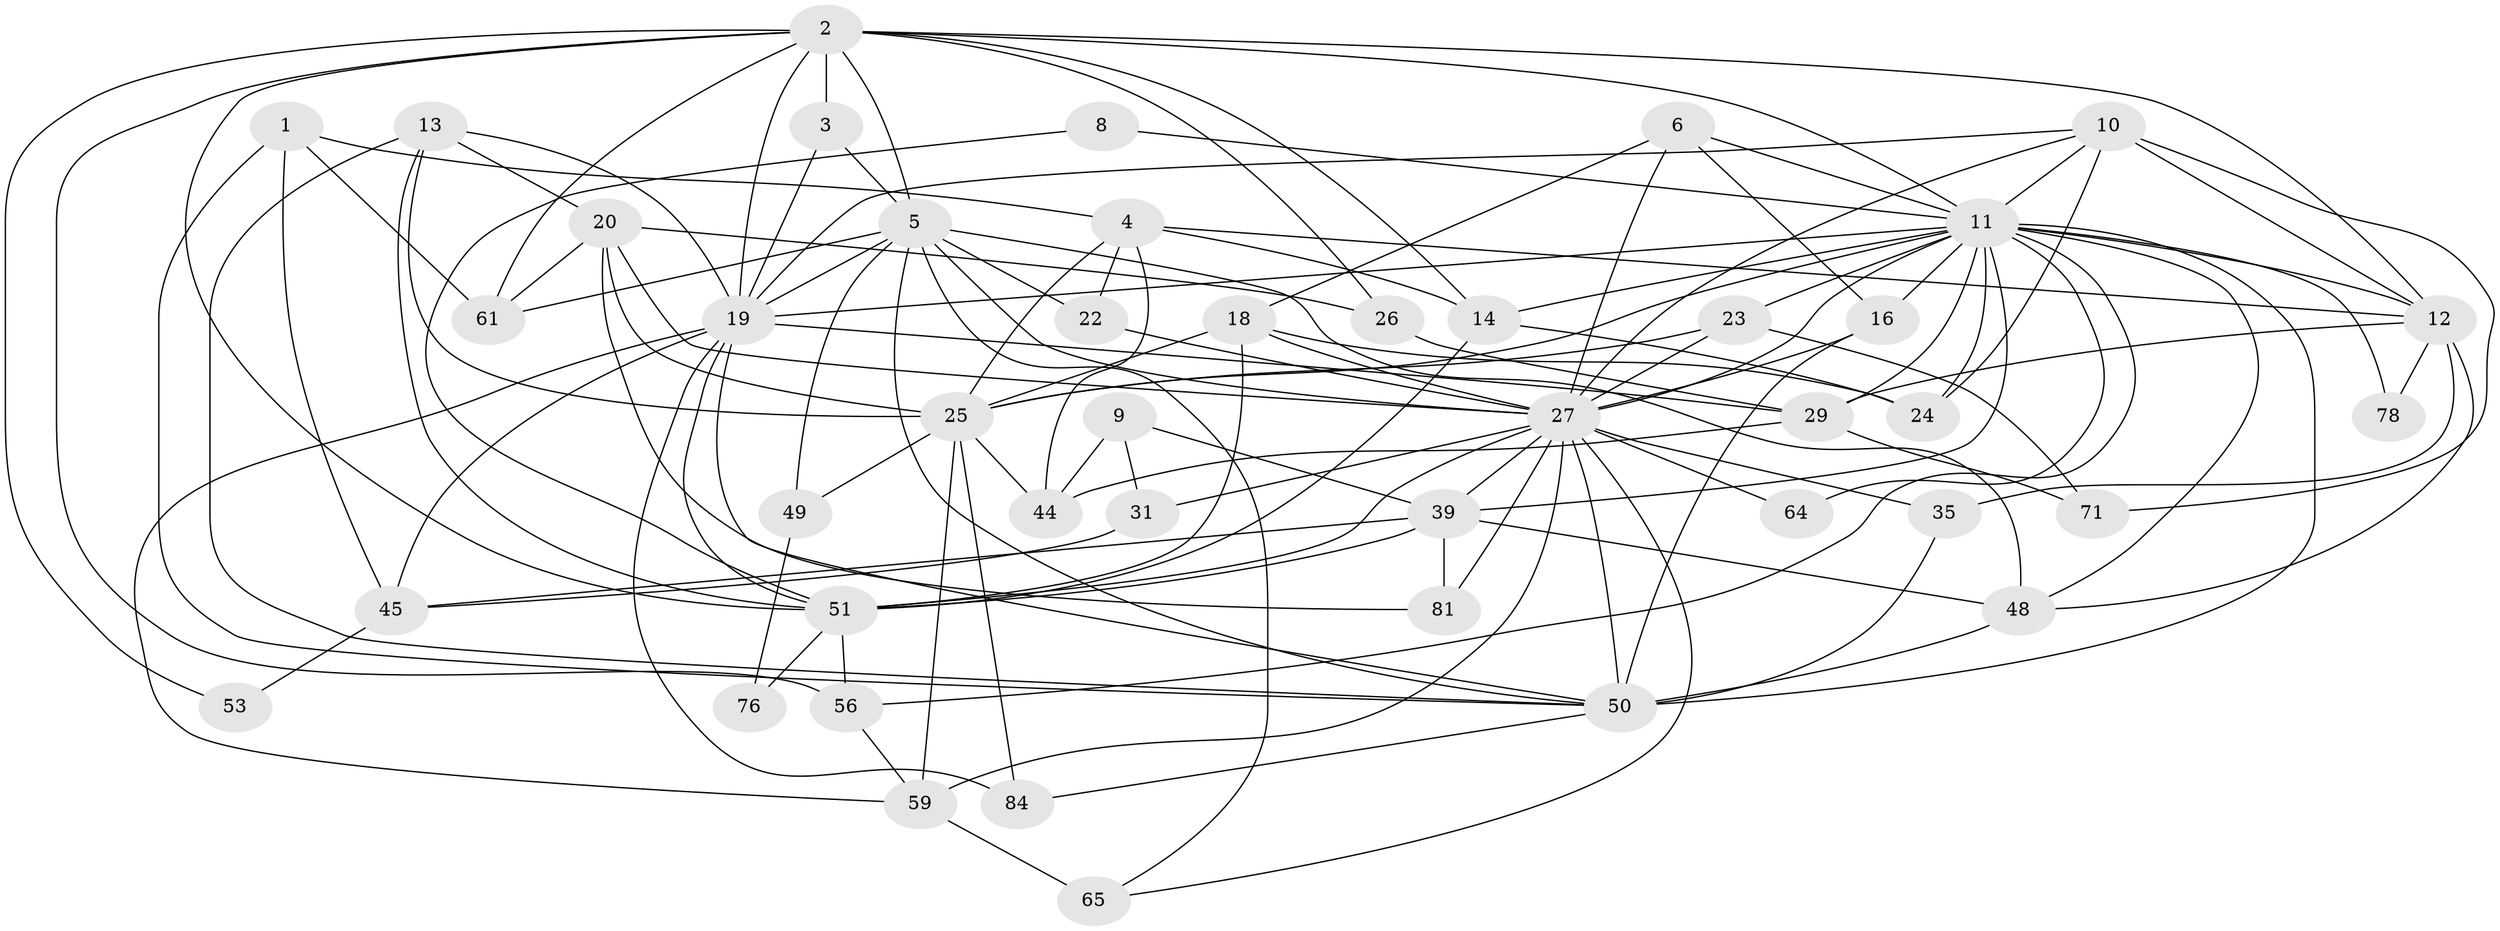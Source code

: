 // original degree distribution, {4: 0.2727272727272727, 3: 0.2727272727272727, 5: 0.14772727272727273, 2: 0.13636363636363635, 6: 0.125, 7: 0.03409090909090909, 8: 0.011363636363636364}
// Generated by graph-tools (version 1.1) at 2025/14/03/09/25 04:14:59]
// undirected, 44 vertices, 122 edges
graph export_dot {
graph [start="1"]
  node [color=gray90,style=filled];
  1;
  2 [super="+40"];
  3;
  4 [super="+32"];
  5 [super="+15+7+21"];
  6 [super="+63+57"];
  8;
  9;
  10 [super="+79"];
  11 [super="+82+54+33"];
  12 [super="+66+41"];
  13 [super="+17"];
  14 [super="+60"];
  16;
  18 [super="+52"];
  19 [super="+87+55+38"];
  20 [super="+88+43"];
  22 [super="+46"];
  23;
  24;
  25 [super="+74+30"];
  26;
  27 [super="+58+37+28"];
  29 [super="+36"];
  31;
  35;
  39 [super="+80"];
  44;
  45 [super="+47"];
  48 [super="+70"];
  49;
  50 [super="+86+72"];
  51 [super="+69"];
  53;
  56 [super="+77"];
  59 [super="+68"];
  61;
  64;
  65;
  71;
  76;
  78;
  81;
  84;
  1 -- 61;
  1 -- 50;
  1 -- 45;
  1 -- 4;
  2 -- 53;
  2 -- 19;
  2 -- 3;
  2 -- 5;
  2 -- 12;
  2 -- 14;
  2 -- 51;
  2 -- 56;
  2 -- 26;
  2 -- 61;
  2 -- 11;
  3 -- 5;
  3 -- 19;
  4 -- 44;
  4 -- 25;
  4 -- 14;
  4 -- 12;
  4 -- 22;
  5 -- 49;
  5 -- 61;
  5 -- 65;
  5 -- 48;
  5 -- 19;
  5 -- 27;
  5 -- 50;
  5 -- 22 [weight=2];
  6 -- 18;
  6 -- 16;
  6 -- 11;
  6 -- 27;
  8 -- 51;
  8 -- 11;
  9 -- 44;
  9 -- 39;
  9 -- 31;
  10 -- 27;
  10 -- 11;
  10 -- 12;
  10 -- 24;
  10 -- 19;
  10 -- 71;
  11 -- 64;
  11 -- 16;
  11 -- 23;
  11 -- 25 [weight=2];
  11 -- 50 [weight=2];
  11 -- 19;
  11 -- 56 [weight=2];
  11 -- 12;
  11 -- 78;
  11 -- 39;
  11 -- 14;
  11 -- 48;
  11 -- 24;
  11 -- 27;
  11 -- 29;
  12 -- 35;
  12 -- 78;
  12 -- 48;
  12 -- 29;
  13 -- 51;
  13 -- 25;
  13 -- 50;
  13 -- 19 [weight=2];
  13 -- 20;
  14 -- 24;
  14 -- 51;
  16 -- 50;
  16 -- 27;
  18 -- 24;
  18 -- 27;
  18 -- 51;
  18 -- 25;
  19 -- 59 [weight=2];
  19 -- 51;
  19 -- 29;
  19 -- 50;
  19 -- 84;
  19 -- 45 [weight=2];
  20 -- 81;
  20 -- 27;
  20 -- 25;
  20 -- 26;
  20 -- 61;
  22 -- 27;
  23 -- 71;
  23 -- 27;
  23 -- 25;
  25 -- 59 [weight=2];
  25 -- 49;
  25 -- 84;
  25 -- 44;
  26 -- 29;
  27 -- 81;
  27 -- 64;
  27 -- 65;
  27 -- 31;
  27 -- 50;
  27 -- 35;
  27 -- 39;
  27 -- 51;
  27 -- 59;
  29 -- 71;
  29 -- 44;
  31 -- 45;
  35 -- 50;
  39 -- 48;
  39 -- 81;
  39 -- 45;
  39 -- 51;
  45 -- 53;
  48 -- 50;
  49 -- 76;
  50 -- 84;
  51 -- 76;
  51 -- 56;
  56 -- 59;
  59 -- 65 [weight=2];
}
